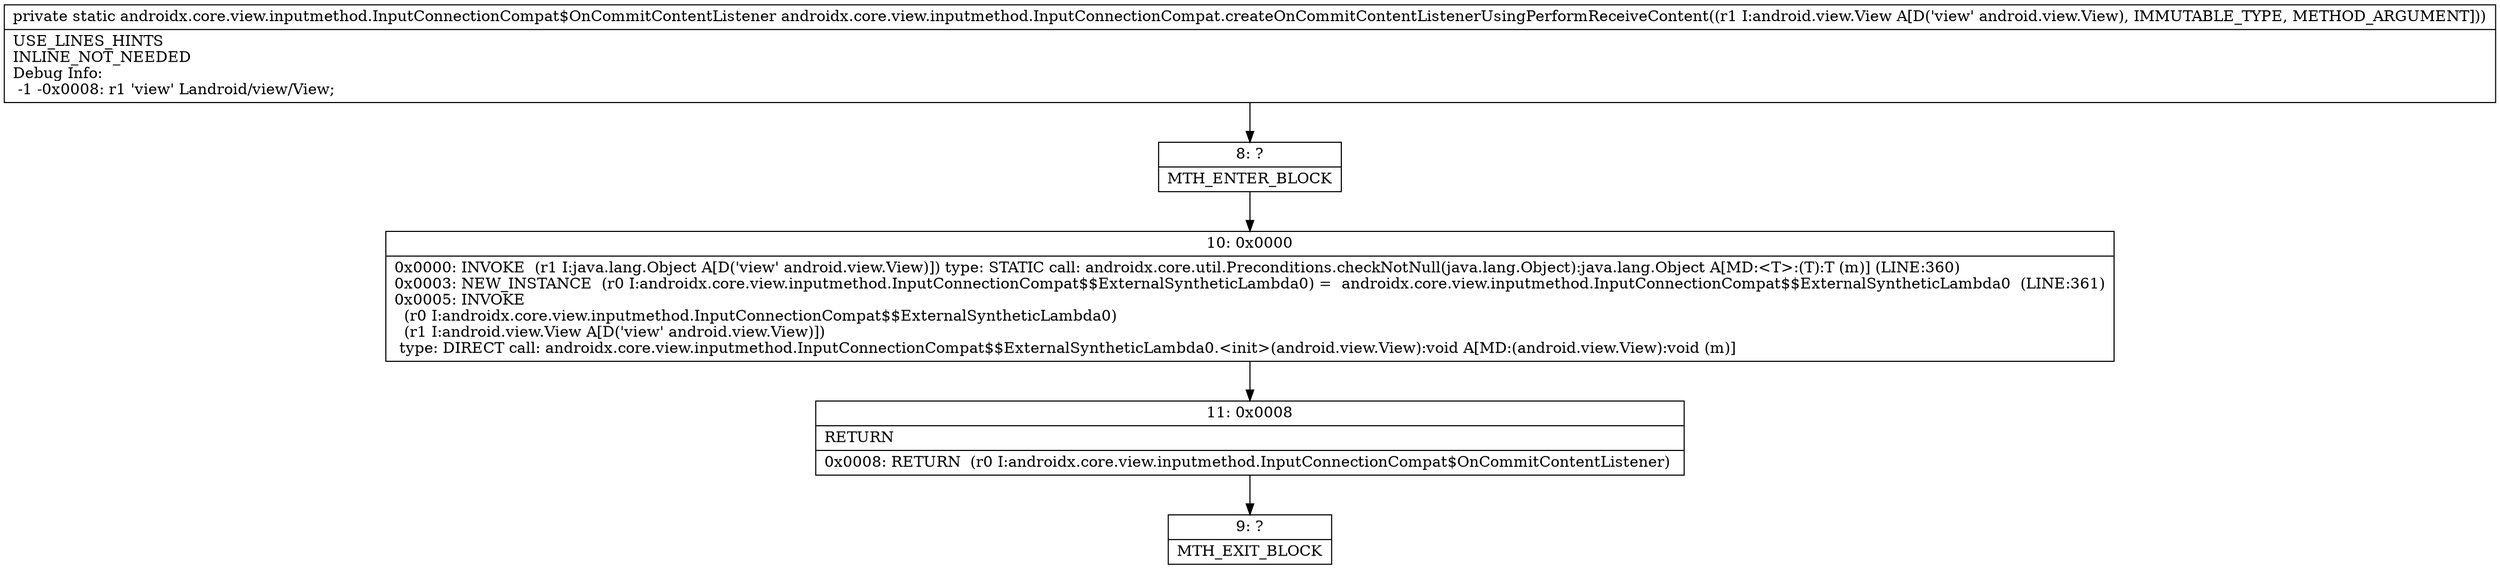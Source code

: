 digraph "CFG forandroidx.core.view.inputmethod.InputConnectionCompat.createOnCommitContentListenerUsingPerformReceiveContent(Landroid\/view\/View;)Landroidx\/core\/view\/inputmethod\/InputConnectionCompat$OnCommitContentListener;" {
Node_8 [shape=record,label="{8\:\ ?|MTH_ENTER_BLOCK\l}"];
Node_10 [shape=record,label="{10\:\ 0x0000|0x0000: INVOKE  (r1 I:java.lang.Object A[D('view' android.view.View)]) type: STATIC call: androidx.core.util.Preconditions.checkNotNull(java.lang.Object):java.lang.Object A[MD:\<T\>:(T):T (m)] (LINE:360)\l0x0003: NEW_INSTANCE  (r0 I:androidx.core.view.inputmethod.InputConnectionCompat$$ExternalSyntheticLambda0) =  androidx.core.view.inputmethod.InputConnectionCompat$$ExternalSyntheticLambda0  (LINE:361)\l0x0005: INVOKE  \l  (r0 I:androidx.core.view.inputmethod.InputConnectionCompat$$ExternalSyntheticLambda0)\l  (r1 I:android.view.View A[D('view' android.view.View)])\l type: DIRECT call: androidx.core.view.inputmethod.InputConnectionCompat$$ExternalSyntheticLambda0.\<init\>(android.view.View):void A[MD:(android.view.View):void (m)]\l}"];
Node_11 [shape=record,label="{11\:\ 0x0008|RETURN\l|0x0008: RETURN  (r0 I:androidx.core.view.inputmethod.InputConnectionCompat$OnCommitContentListener) \l}"];
Node_9 [shape=record,label="{9\:\ ?|MTH_EXIT_BLOCK\l}"];
MethodNode[shape=record,label="{private static androidx.core.view.inputmethod.InputConnectionCompat$OnCommitContentListener androidx.core.view.inputmethod.InputConnectionCompat.createOnCommitContentListenerUsingPerformReceiveContent((r1 I:android.view.View A[D('view' android.view.View), IMMUTABLE_TYPE, METHOD_ARGUMENT]))  | USE_LINES_HINTS\lINLINE_NOT_NEEDED\lDebug Info:\l  \-1 \-0x0008: r1 'view' Landroid\/view\/View;\l}"];
MethodNode -> Node_8;Node_8 -> Node_10;
Node_10 -> Node_11;
Node_11 -> Node_9;
}

